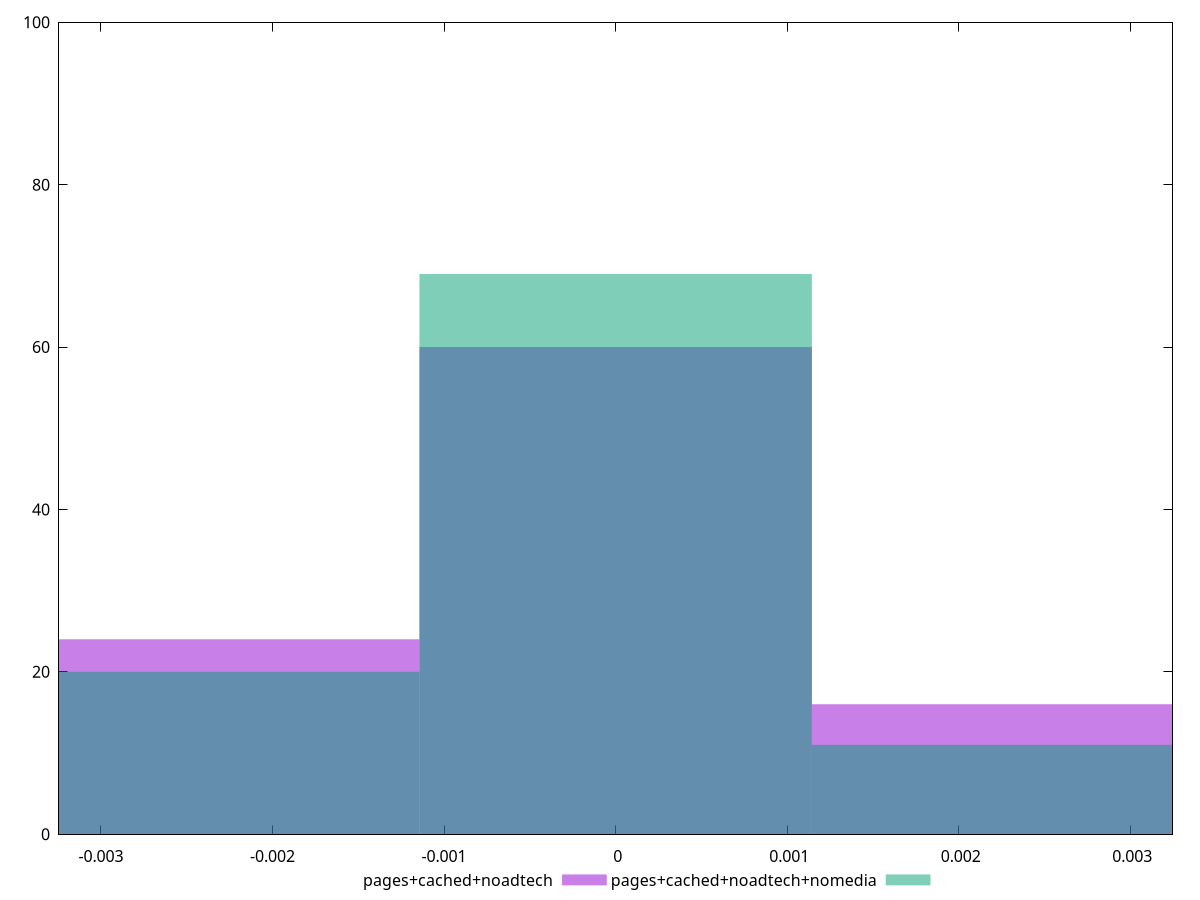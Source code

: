 reset

$pagesCachedNoadtech <<EOF
0 60
-0.0022872037867134663 24
0.0022872037867134663 16
EOF

$pagesCachedNoadtechNomedia <<EOF
0 69
-0.0022872037867134663 20
0.0022872037867134663 11
EOF

set key outside below
set boxwidth 0.0022872037867134663
set xrange [-0.0032444980239537237:0.003245593027416556]
set yrange [0:100]
set trange [0:100]
set style fill transparent solid 0.5 noborder
set terminal svg size 640, 500 enhanced background rgb 'white'
set output "report_00009_2021-02-08T22-37-41.559Z/meta/pScore-difference/comparison/histogram/2_vs_3.svg"

plot $pagesCachedNoadtech title "pages+cached+noadtech" with boxes, \
     $pagesCachedNoadtechNomedia title "pages+cached+noadtech+nomedia" with boxes

reset
